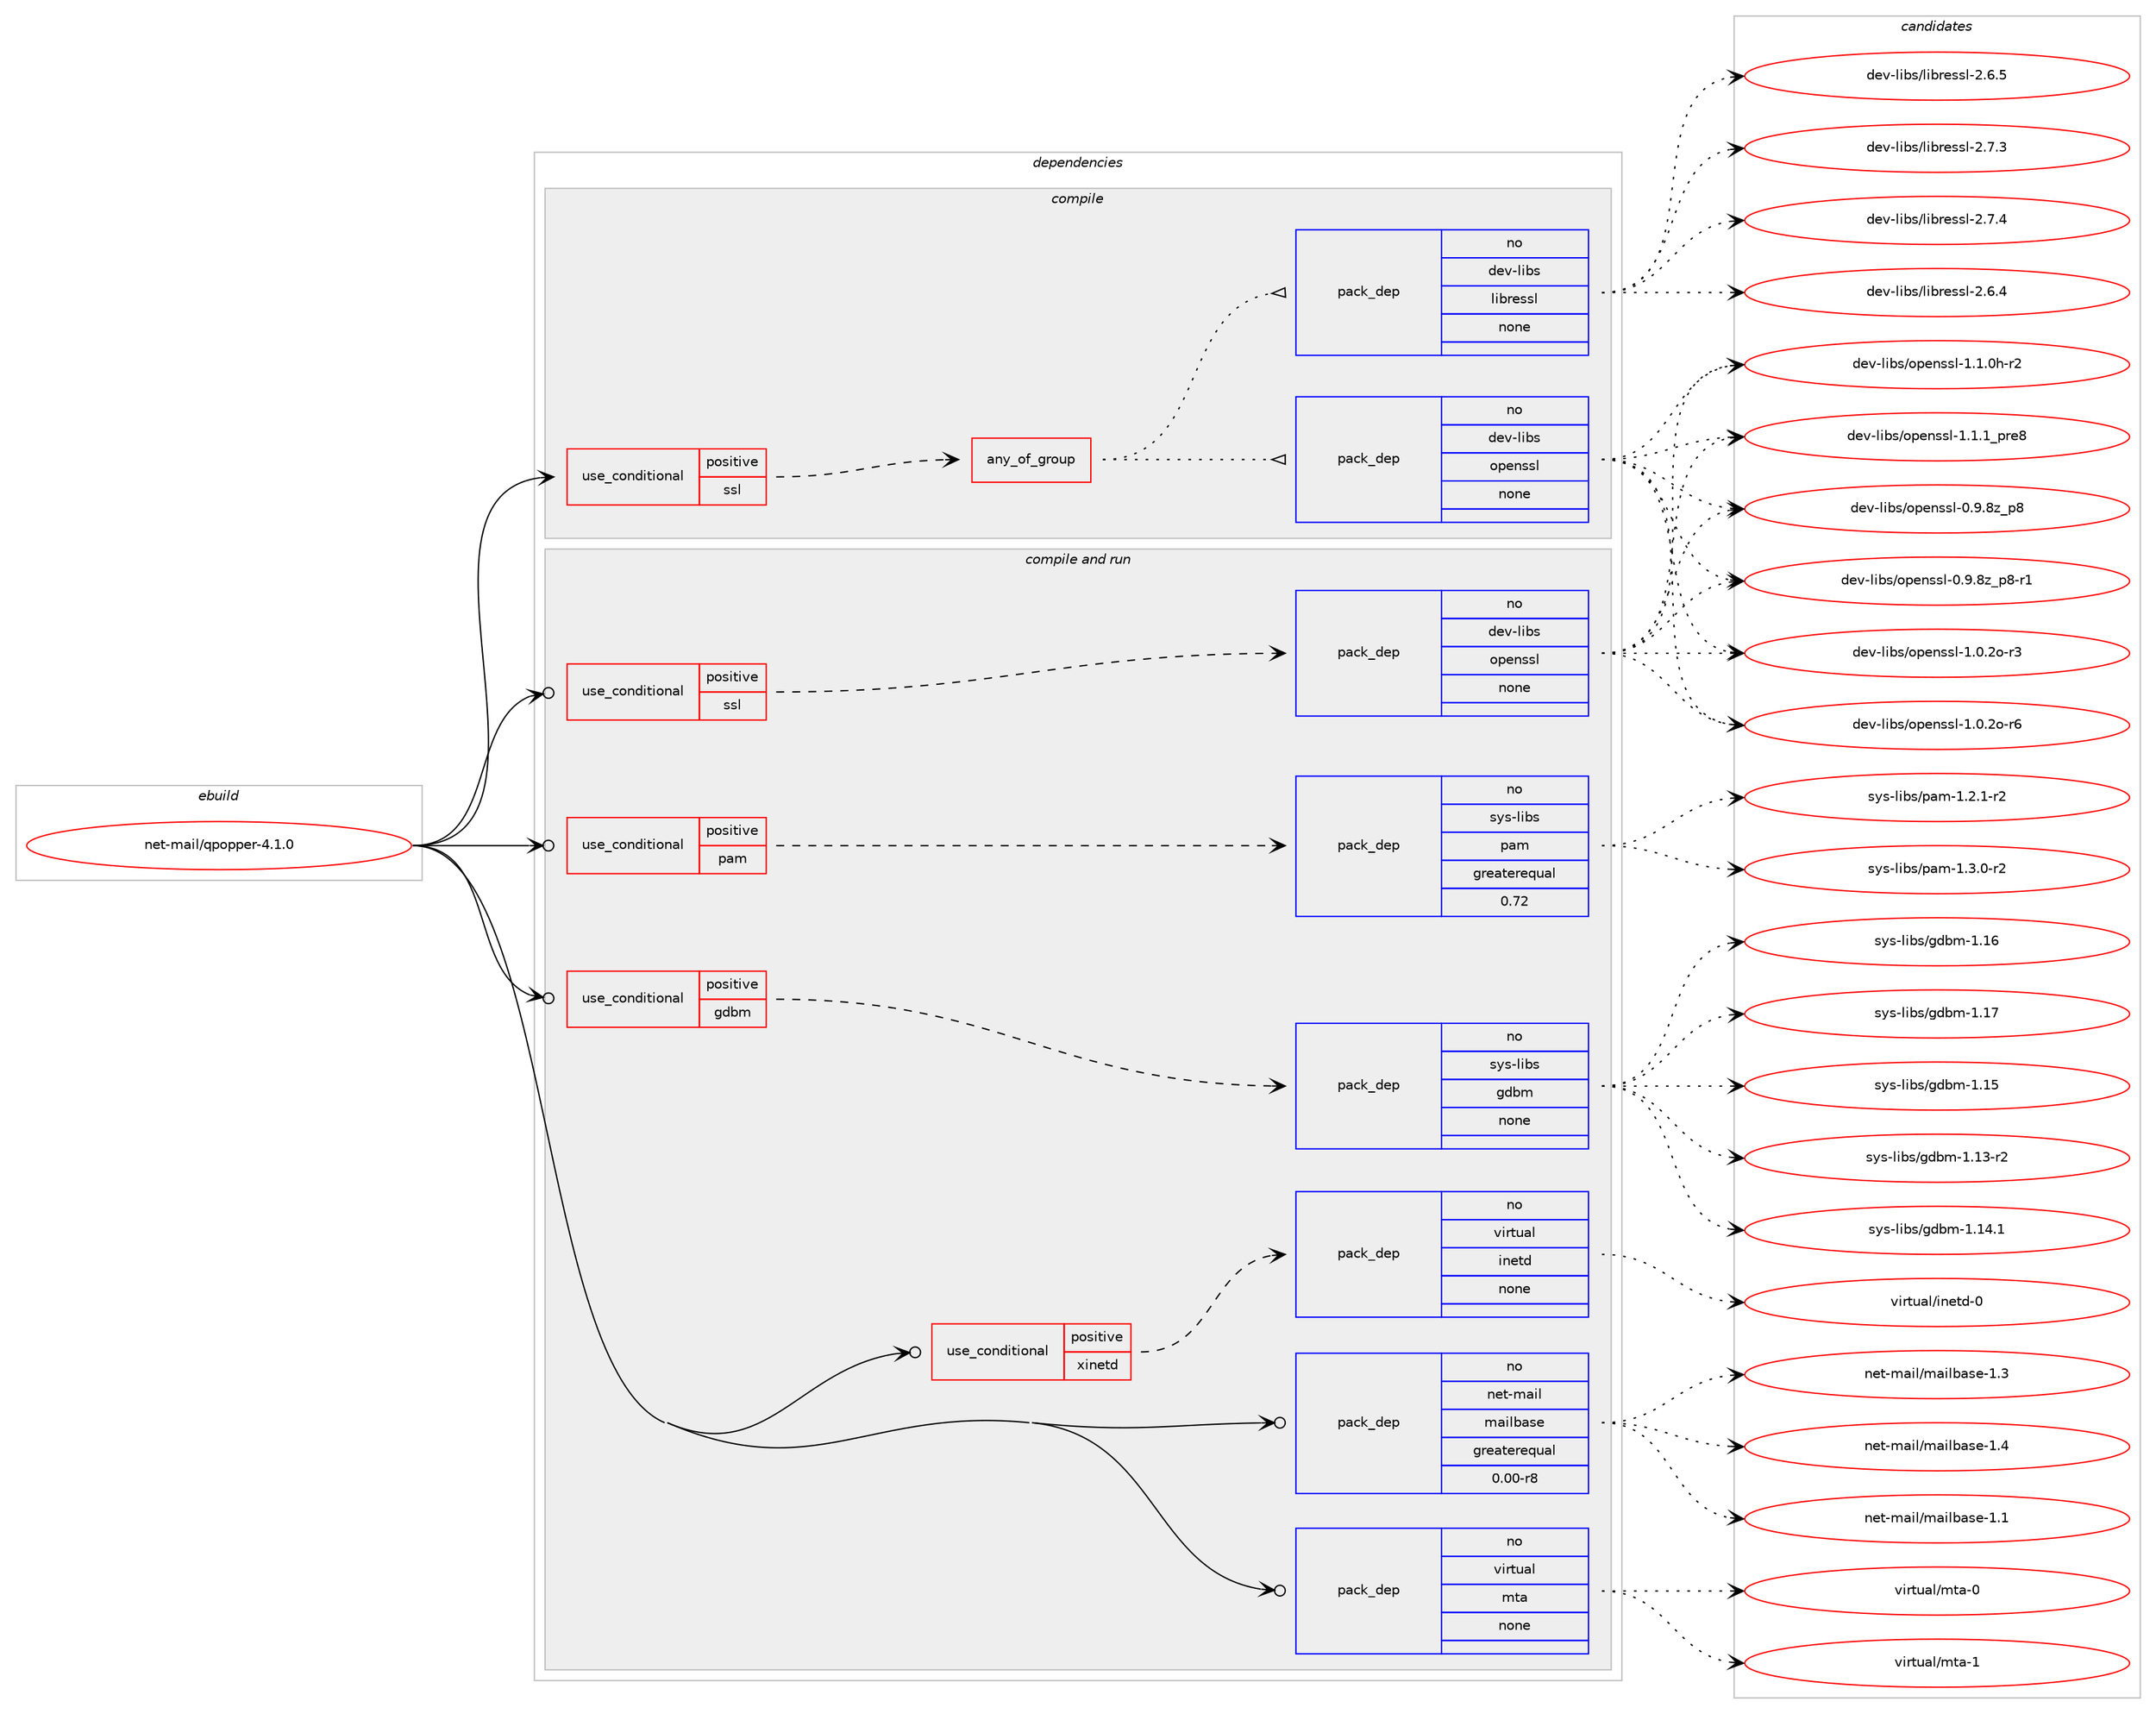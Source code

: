 digraph prolog {

# *************
# Graph options
# *************

newrank=true;
concentrate=true;
compound=true;
graph [rankdir=LR,fontname=Helvetica,fontsize=10,ranksep=1.5];#, ranksep=2.5, nodesep=0.2];
edge  [arrowhead=vee];
node  [fontname=Helvetica,fontsize=10];

# **********
# The ebuild
# **********

subgraph cluster_leftcol {
color=gray;
rank=same;
label=<<i>ebuild</i>>;
id [label="net-mail/qpopper-4.1.0", color=red, width=4, href="../net-mail/qpopper-4.1.0.svg"];
}

# ****************
# The dependencies
# ****************

subgraph cluster_midcol {
color=gray;
label=<<i>dependencies</i>>;
subgraph cluster_compile {
fillcolor="#eeeeee";
style=filled;
label=<<i>compile</i>>;
subgraph cond237 {
dependency754 [label=<<TABLE BORDER="0" CELLBORDER="1" CELLSPACING="0" CELLPADDING="4"><TR><TD ROWSPAN="3" CELLPADDING="10">use_conditional</TD></TR><TR><TD>positive</TD></TR><TR><TD>ssl</TD></TR></TABLE>>, shape=none, color=red];
subgraph any17 {
dependency755 [label=<<TABLE BORDER="0" CELLBORDER="1" CELLSPACING="0" CELLPADDING="4"><TR><TD CELLPADDING="10">any_of_group</TD></TR></TABLE>>, shape=none, color=red];subgraph pack502 {
dependency756 [label=<<TABLE BORDER="0" CELLBORDER="1" CELLSPACING="0" CELLPADDING="4" WIDTH="220"><TR><TD ROWSPAN="6" CELLPADDING="30">pack_dep</TD></TR><TR><TD WIDTH="110">no</TD></TR><TR><TD>dev-libs</TD></TR><TR><TD>openssl</TD></TR><TR><TD>none</TD></TR><TR><TD></TD></TR></TABLE>>, shape=none, color=blue];
}
dependency755:e -> dependency756:w [weight=20,style="dotted",arrowhead="oinv"];
subgraph pack503 {
dependency757 [label=<<TABLE BORDER="0" CELLBORDER="1" CELLSPACING="0" CELLPADDING="4" WIDTH="220"><TR><TD ROWSPAN="6" CELLPADDING="30">pack_dep</TD></TR><TR><TD WIDTH="110">no</TD></TR><TR><TD>dev-libs</TD></TR><TR><TD>libressl</TD></TR><TR><TD>none</TD></TR><TR><TD></TD></TR></TABLE>>, shape=none, color=blue];
}
dependency755:e -> dependency757:w [weight=20,style="dotted",arrowhead="oinv"];
}
dependency754:e -> dependency755:w [weight=20,style="dashed",arrowhead="vee"];
}
id:e -> dependency754:w [weight=20,style="solid",arrowhead="vee"];
}
subgraph cluster_compileandrun {
fillcolor="#eeeeee";
style=filled;
label=<<i>compile and run</i>>;
subgraph cond238 {
dependency758 [label=<<TABLE BORDER="0" CELLBORDER="1" CELLSPACING="0" CELLPADDING="4"><TR><TD ROWSPAN="3" CELLPADDING="10">use_conditional</TD></TR><TR><TD>positive</TD></TR><TR><TD>gdbm</TD></TR></TABLE>>, shape=none, color=red];
subgraph pack504 {
dependency759 [label=<<TABLE BORDER="0" CELLBORDER="1" CELLSPACING="0" CELLPADDING="4" WIDTH="220"><TR><TD ROWSPAN="6" CELLPADDING="30">pack_dep</TD></TR><TR><TD WIDTH="110">no</TD></TR><TR><TD>sys-libs</TD></TR><TR><TD>gdbm</TD></TR><TR><TD>none</TD></TR><TR><TD></TD></TR></TABLE>>, shape=none, color=blue];
}
dependency758:e -> dependency759:w [weight=20,style="dashed",arrowhead="vee"];
}
id:e -> dependency758:w [weight=20,style="solid",arrowhead="odotvee"];
subgraph cond239 {
dependency760 [label=<<TABLE BORDER="0" CELLBORDER="1" CELLSPACING="0" CELLPADDING="4"><TR><TD ROWSPAN="3" CELLPADDING="10">use_conditional</TD></TR><TR><TD>positive</TD></TR><TR><TD>pam</TD></TR></TABLE>>, shape=none, color=red];
subgraph pack505 {
dependency761 [label=<<TABLE BORDER="0" CELLBORDER="1" CELLSPACING="0" CELLPADDING="4" WIDTH="220"><TR><TD ROWSPAN="6" CELLPADDING="30">pack_dep</TD></TR><TR><TD WIDTH="110">no</TD></TR><TR><TD>sys-libs</TD></TR><TR><TD>pam</TD></TR><TR><TD>greaterequal</TD></TR><TR><TD>0.72</TD></TR></TABLE>>, shape=none, color=blue];
}
dependency760:e -> dependency761:w [weight=20,style="dashed",arrowhead="vee"];
}
id:e -> dependency760:w [weight=20,style="solid",arrowhead="odotvee"];
subgraph cond240 {
dependency762 [label=<<TABLE BORDER="0" CELLBORDER="1" CELLSPACING="0" CELLPADDING="4"><TR><TD ROWSPAN="3" CELLPADDING="10">use_conditional</TD></TR><TR><TD>positive</TD></TR><TR><TD>ssl</TD></TR></TABLE>>, shape=none, color=red];
subgraph pack506 {
dependency763 [label=<<TABLE BORDER="0" CELLBORDER="1" CELLSPACING="0" CELLPADDING="4" WIDTH="220"><TR><TD ROWSPAN="6" CELLPADDING="30">pack_dep</TD></TR><TR><TD WIDTH="110">no</TD></TR><TR><TD>dev-libs</TD></TR><TR><TD>openssl</TD></TR><TR><TD>none</TD></TR><TR><TD></TD></TR></TABLE>>, shape=none, color=blue];
}
dependency762:e -> dependency763:w [weight=20,style="dashed",arrowhead="vee"];
}
id:e -> dependency762:w [weight=20,style="solid",arrowhead="odotvee"];
subgraph cond241 {
dependency764 [label=<<TABLE BORDER="0" CELLBORDER="1" CELLSPACING="0" CELLPADDING="4"><TR><TD ROWSPAN="3" CELLPADDING="10">use_conditional</TD></TR><TR><TD>positive</TD></TR><TR><TD>xinetd</TD></TR></TABLE>>, shape=none, color=red];
subgraph pack507 {
dependency765 [label=<<TABLE BORDER="0" CELLBORDER="1" CELLSPACING="0" CELLPADDING="4" WIDTH="220"><TR><TD ROWSPAN="6" CELLPADDING="30">pack_dep</TD></TR><TR><TD WIDTH="110">no</TD></TR><TR><TD>virtual</TD></TR><TR><TD>inetd</TD></TR><TR><TD>none</TD></TR><TR><TD></TD></TR></TABLE>>, shape=none, color=blue];
}
dependency764:e -> dependency765:w [weight=20,style="dashed",arrowhead="vee"];
}
id:e -> dependency764:w [weight=20,style="solid",arrowhead="odotvee"];
subgraph pack508 {
dependency766 [label=<<TABLE BORDER="0" CELLBORDER="1" CELLSPACING="0" CELLPADDING="4" WIDTH="220"><TR><TD ROWSPAN="6" CELLPADDING="30">pack_dep</TD></TR><TR><TD WIDTH="110">no</TD></TR><TR><TD>net-mail</TD></TR><TR><TD>mailbase</TD></TR><TR><TD>greaterequal</TD></TR><TR><TD>0.00-r8</TD></TR></TABLE>>, shape=none, color=blue];
}
id:e -> dependency766:w [weight=20,style="solid",arrowhead="odotvee"];
subgraph pack509 {
dependency767 [label=<<TABLE BORDER="0" CELLBORDER="1" CELLSPACING="0" CELLPADDING="4" WIDTH="220"><TR><TD ROWSPAN="6" CELLPADDING="30">pack_dep</TD></TR><TR><TD WIDTH="110">no</TD></TR><TR><TD>virtual</TD></TR><TR><TD>mta</TD></TR><TR><TD>none</TD></TR><TR><TD></TD></TR></TABLE>>, shape=none, color=blue];
}
id:e -> dependency767:w [weight=20,style="solid",arrowhead="odotvee"];
}
subgraph cluster_run {
fillcolor="#eeeeee";
style=filled;
label=<<i>run</i>>;
}
}

# **************
# The candidates
# **************

subgraph cluster_choices {
rank=same;
color=gray;
label=<<i>candidates</i>>;

subgraph choice502 {
color=black;
nodesep=1;
choice1001011184510810598115471111121011101151151084548465746561229511256 [label="dev-libs/openssl-0.9.8z_p8", color=red, width=4,href="../dev-libs/openssl-0.9.8z_p8.svg"];
choice10010111845108105981154711111210111011511510845484657465612295112564511449 [label="dev-libs/openssl-0.9.8z_p8-r1", color=red, width=4,href="../dev-libs/openssl-0.9.8z_p8-r1.svg"];
choice1001011184510810598115471111121011101151151084549464846501114511451 [label="dev-libs/openssl-1.0.2o-r3", color=red, width=4,href="../dev-libs/openssl-1.0.2o-r3.svg"];
choice1001011184510810598115471111121011101151151084549464846501114511454 [label="dev-libs/openssl-1.0.2o-r6", color=red, width=4,href="../dev-libs/openssl-1.0.2o-r6.svg"];
choice1001011184510810598115471111121011101151151084549464946481044511450 [label="dev-libs/openssl-1.1.0h-r2", color=red, width=4,href="../dev-libs/openssl-1.1.0h-r2.svg"];
choice1001011184510810598115471111121011101151151084549464946499511211410156 [label="dev-libs/openssl-1.1.1_pre8", color=red, width=4,href="../dev-libs/openssl-1.1.1_pre8.svg"];
dependency756:e -> choice1001011184510810598115471111121011101151151084548465746561229511256:w [style=dotted,weight="100"];
dependency756:e -> choice10010111845108105981154711111210111011511510845484657465612295112564511449:w [style=dotted,weight="100"];
dependency756:e -> choice1001011184510810598115471111121011101151151084549464846501114511451:w [style=dotted,weight="100"];
dependency756:e -> choice1001011184510810598115471111121011101151151084549464846501114511454:w [style=dotted,weight="100"];
dependency756:e -> choice1001011184510810598115471111121011101151151084549464946481044511450:w [style=dotted,weight="100"];
dependency756:e -> choice1001011184510810598115471111121011101151151084549464946499511211410156:w [style=dotted,weight="100"];
}
subgraph choice503 {
color=black;
nodesep=1;
choice10010111845108105981154710810598114101115115108455046544652 [label="dev-libs/libressl-2.6.4", color=red, width=4,href="../dev-libs/libressl-2.6.4.svg"];
choice10010111845108105981154710810598114101115115108455046544653 [label="dev-libs/libressl-2.6.5", color=red, width=4,href="../dev-libs/libressl-2.6.5.svg"];
choice10010111845108105981154710810598114101115115108455046554651 [label="dev-libs/libressl-2.7.3", color=red, width=4,href="../dev-libs/libressl-2.7.3.svg"];
choice10010111845108105981154710810598114101115115108455046554652 [label="dev-libs/libressl-2.7.4", color=red, width=4,href="../dev-libs/libressl-2.7.4.svg"];
dependency757:e -> choice10010111845108105981154710810598114101115115108455046544652:w [style=dotted,weight="100"];
dependency757:e -> choice10010111845108105981154710810598114101115115108455046544653:w [style=dotted,weight="100"];
dependency757:e -> choice10010111845108105981154710810598114101115115108455046554651:w [style=dotted,weight="100"];
dependency757:e -> choice10010111845108105981154710810598114101115115108455046554652:w [style=dotted,weight="100"];
}
subgraph choice504 {
color=black;
nodesep=1;
choice115121115451081059811547103100981094549464953 [label="sys-libs/gdbm-1.15", color=red, width=4,href="../sys-libs/gdbm-1.15.svg"];
choice1151211154510810598115471031009810945494649514511450 [label="sys-libs/gdbm-1.13-r2", color=red, width=4,href="../sys-libs/gdbm-1.13-r2.svg"];
choice1151211154510810598115471031009810945494649524649 [label="sys-libs/gdbm-1.14.1", color=red, width=4,href="../sys-libs/gdbm-1.14.1.svg"];
choice115121115451081059811547103100981094549464954 [label="sys-libs/gdbm-1.16", color=red, width=4,href="../sys-libs/gdbm-1.16.svg"];
choice115121115451081059811547103100981094549464955 [label="sys-libs/gdbm-1.17", color=red, width=4,href="../sys-libs/gdbm-1.17.svg"];
dependency759:e -> choice115121115451081059811547103100981094549464953:w [style=dotted,weight="100"];
dependency759:e -> choice1151211154510810598115471031009810945494649514511450:w [style=dotted,weight="100"];
dependency759:e -> choice1151211154510810598115471031009810945494649524649:w [style=dotted,weight="100"];
dependency759:e -> choice115121115451081059811547103100981094549464954:w [style=dotted,weight="100"];
dependency759:e -> choice115121115451081059811547103100981094549464955:w [style=dotted,weight="100"];
}
subgraph choice505 {
color=black;
nodesep=1;
choice115121115451081059811547112971094549465046494511450 [label="sys-libs/pam-1.2.1-r2", color=red, width=4,href="../sys-libs/pam-1.2.1-r2.svg"];
choice115121115451081059811547112971094549465146484511450 [label="sys-libs/pam-1.3.0-r2", color=red, width=4,href="../sys-libs/pam-1.3.0-r2.svg"];
dependency761:e -> choice115121115451081059811547112971094549465046494511450:w [style=dotted,weight="100"];
dependency761:e -> choice115121115451081059811547112971094549465146484511450:w [style=dotted,weight="100"];
}
subgraph choice506 {
color=black;
nodesep=1;
choice1001011184510810598115471111121011101151151084548465746561229511256 [label="dev-libs/openssl-0.9.8z_p8", color=red, width=4,href="../dev-libs/openssl-0.9.8z_p8.svg"];
choice10010111845108105981154711111210111011511510845484657465612295112564511449 [label="dev-libs/openssl-0.9.8z_p8-r1", color=red, width=4,href="../dev-libs/openssl-0.9.8z_p8-r1.svg"];
choice1001011184510810598115471111121011101151151084549464846501114511451 [label="dev-libs/openssl-1.0.2o-r3", color=red, width=4,href="../dev-libs/openssl-1.0.2o-r3.svg"];
choice1001011184510810598115471111121011101151151084549464846501114511454 [label="dev-libs/openssl-1.0.2o-r6", color=red, width=4,href="../dev-libs/openssl-1.0.2o-r6.svg"];
choice1001011184510810598115471111121011101151151084549464946481044511450 [label="dev-libs/openssl-1.1.0h-r2", color=red, width=4,href="../dev-libs/openssl-1.1.0h-r2.svg"];
choice1001011184510810598115471111121011101151151084549464946499511211410156 [label="dev-libs/openssl-1.1.1_pre8", color=red, width=4,href="../dev-libs/openssl-1.1.1_pre8.svg"];
dependency763:e -> choice1001011184510810598115471111121011101151151084548465746561229511256:w [style=dotted,weight="100"];
dependency763:e -> choice10010111845108105981154711111210111011511510845484657465612295112564511449:w [style=dotted,weight="100"];
dependency763:e -> choice1001011184510810598115471111121011101151151084549464846501114511451:w [style=dotted,weight="100"];
dependency763:e -> choice1001011184510810598115471111121011101151151084549464846501114511454:w [style=dotted,weight="100"];
dependency763:e -> choice1001011184510810598115471111121011101151151084549464946481044511450:w [style=dotted,weight="100"];
dependency763:e -> choice1001011184510810598115471111121011101151151084549464946499511211410156:w [style=dotted,weight="100"];
}
subgraph choice507 {
color=black;
nodesep=1;
choice11810511411611797108471051101011161004548 [label="virtual/inetd-0", color=red, width=4,href="../virtual/inetd-0.svg"];
dependency765:e -> choice11810511411611797108471051101011161004548:w [style=dotted,weight="100"];
}
subgraph choice508 {
color=black;
nodesep=1;
choice11010111645109971051084710997105108989711510145494649 [label="net-mail/mailbase-1.1", color=red, width=4,href="../net-mail/mailbase-1.1.svg"];
choice11010111645109971051084710997105108989711510145494651 [label="net-mail/mailbase-1.3", color=red, width=4,href="../net-mail/mailbase-1.3.svg"];
choice11010111645109971051084710997105108989711510145494652 [label="net-mail/mailbase-1.4", color=red, width=4,href="../net-mail/mailbase-1.4.svg"];
dependency766:e -> choice11010111645109971051084710997105108989711510145494649:w [style=dotted,weight="100"];
dependency766:e -> choice11010111645109971051084710997105108989711510145494651:w [style=dotted,weight="100"];
dependency766:e -> choice11010111645109971051084710997105108989711510145494652:w [style=dotted,weight="100"];
}
subgraph choice509 {
color=black;
nodesep=1;
choice1181051141161179710847109116974548 [label="virtual/mta-0", color=red, width=4,href="../virtual/mta-0.svg"];
choice1181051141161179710847109116974549 [label="virtual/mta-1", color=red, width=4,href="../virtual/mta-1.svg"];
dependency767:e -> choice1181051141161179710847109116974548:w [style=dotted,weight="100"];
dependency767:e -> choice1181051141161179710847109116974549:w [style=dotted,weight="100"];
}
}

}
